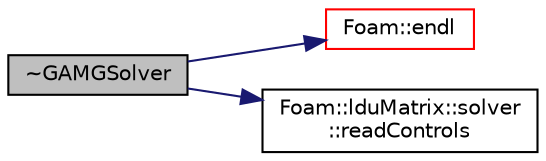 digraph "~GAMGSolver"
{
  bgcolor="transparent";
  edge [fontname="Helvetica",fontsize="10",labelfontname="Helvetica",labelfontsize="10"];
  node [fontname="Helvetica",fontsize="10",shape=record];
  rankdir="LR";
  Node67 [label="~GAMGSolver",height=0.2,width=0.4,color="black", fillcolor="grey75", style="filled", fontcolor="black"];
  Node67 -> Node68 [color="midnightblue",fontsize="10",style="solid",fontname="Helvetica"];
  Node68 [label="Foam::endl",height=0.2,width=0.4,color="red",URL="$a21851.html#a2db8fe02a0d3909e9351bb4275b23ce4",tooltip="Add newline and flush stream. "];
  Node67 -> Node70 [color="midnightblue",fontsize="10",style="solid",fontname="Helvetica"];
  Node70 [label="Foam::lduMatrix::solver\l::readControls",height=0.2,width=0.4,color="black",URL="$a27933.html#aa431c382ed4170712dab339fbfd87f5b",tooltip="Read the control parameters from the controlDict_. "];
}

